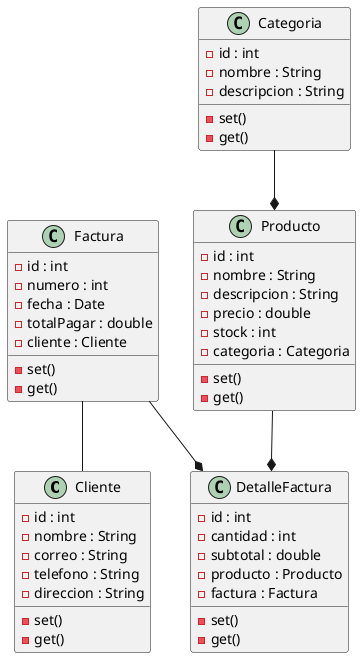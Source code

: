 @startuml

class Cliente{
    - id : int
    - nombre : String
    - correo : String
    - telefono : String
    - direccion : String
    - set()
    - get()
}

class Categoria{
    - id : int
    - nombre : String
    - descripcion : String
    - set()
    - get()
}

class Producto{
    - id : int
    - nombre : String
    - descripcion : String
    - precio : double
    - stock : int
    - categoria : Categoria
    - set()
    - get()
}

class Factura{
    - id : int
    - numero : int
    - fecha : Date    
    - totalPagar : double
    - cliente : Cliente
    - set()
    - get()
}

class DetalleFactura{
    - id : int
    - cantidad : int
    - subtotal : double
    - producto : Producto
    - factura : Factura
    - set()
    - get()
}


Categoria --* Producto
Factura -- Cliente
Factura --* DetalleFactura
Producto --* DetalleFactura

@enduml